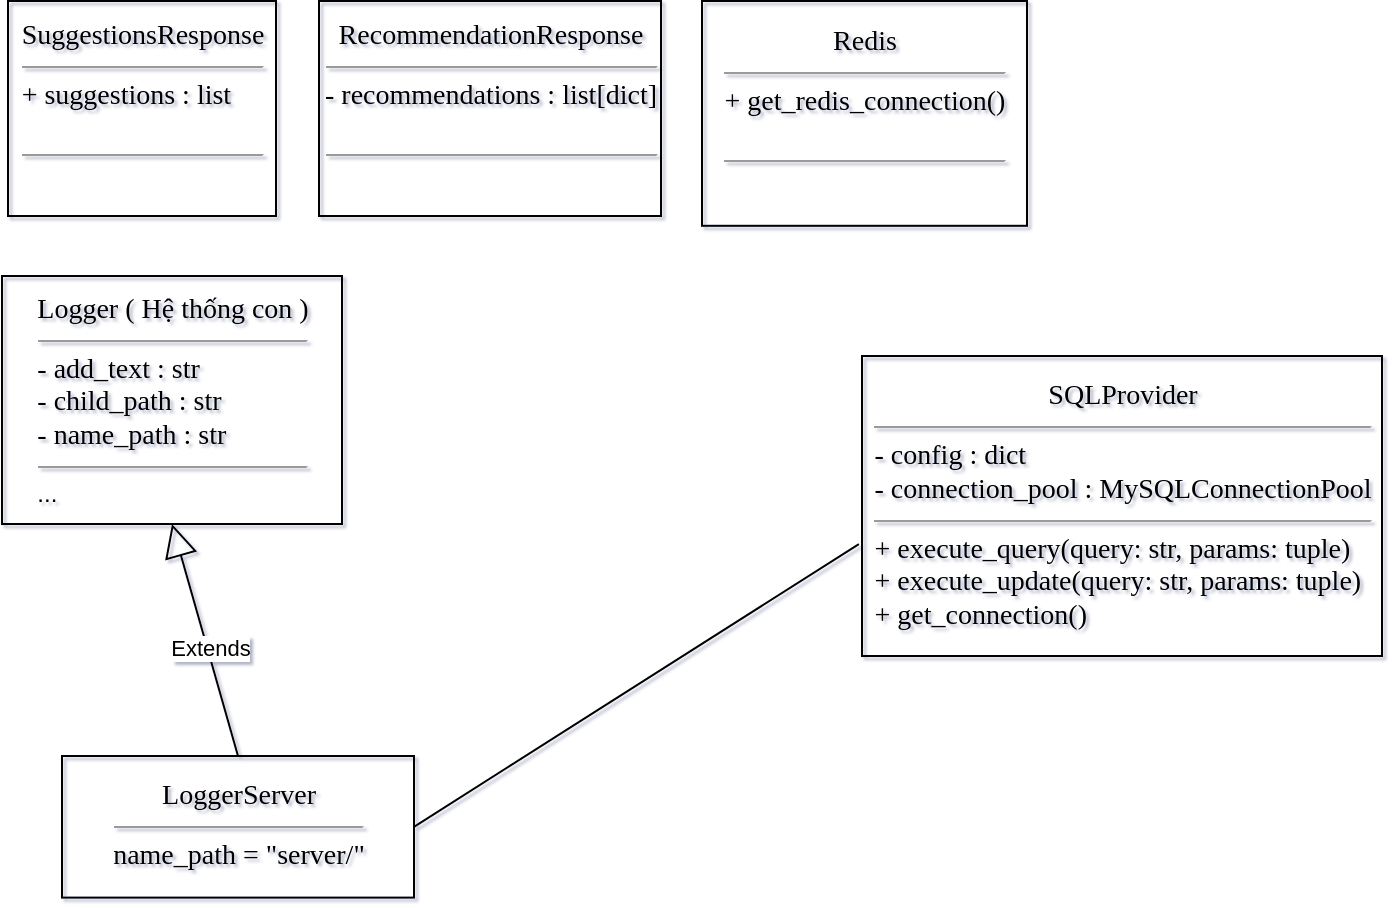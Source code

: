 <mxfile>
    <diagram id="Uhx6BRqsGX-gBQP1plMp" name="Page-1">
        <mxGraphModel dx="850" dy="1683" grid="1" gridSize="10" guides="1" tooltips="1" connect="1" arrows="1" fold="1" page="1" pageScale="1" pageWidth="850" pageHeight="1100" math="0" shadow="1">
            <root>
                <mxCell id="0"/>
                <mxCell id="1" parent="0"/>
                <mxCell id="node2" value="&lt;font style=&quot;font-size: 14.0px;&quot; face=&quot;Times New Roman,serif&quot; color=&quot;#000000&quot;&gt;RecommendationResponse&lt;/font&gt;&lt;hr size=&quot;1&quot;&gt;&lt;div style=&quot;text-align: left;&quot;&gt;&lt;font style=&quot;font-size: 14.0px;&quot; face=&quot;Times New Roman,serif&quot; color=&quot;#000000&quot;&gt;- recommendations : list[dict]&lt;/font&gt;&lt;/div&gt;&lt;br&gt;&lt;hr style=&quot;border-color: var(--border-color);&quot; size=&quot;1&quot;&gt;&lt;div style=&quot;border-color: var(--border-color);&quot;&gt;&lt;br&gt;&lt;/div&gt;" style="verticalAlign=middle;html=1;rounded=0;labelBackgroundColor=none;strokeColor=black;fillColor=none;strokeWidth=1;dashed=0;" parent="1" vertex="1">
                    <mxGeometry x="168.5" y="-1057.5" width="171" height="107.5" as="geometry"/>
                </mxCell>
                <mxCell id="node3" value="&lt;font style=&quot;font-size: 14.0px;&quot; face=&quot;Times New Roman,serif&quot; color=&quot;#000000&quot;&gt;Redis&lt;/font&gt;&lt;hr size=&quot;1&quot;&gt;&lt;div style=&quot;text-align: left;&quot;&gt;&lt;font style=&quot;font-size: 14.0px;&quot; face=&quot;Times New Roman,serif&quot; color=&quot;#000000&quot;&gt;+ get_redis_connection()&lt;/font&gt;&lt;/div&gt;&lt;br&gt;&lt;hr style=&quot;border-color: var(--border-color);&quot; size=&quot;1&quot;&gt;&lt;div style=&quot;border-color: var(--border-color);&quot;&gt;&lt;br&gt;&lt;/div&gt;" style="verticalAlign=middle;html=1;rounded=0;labelBackgroundColor=none;strokeColor=black;fillColor=none;strokeWidth=1;dashed=0;" parent="1" vertex="1">
                    <mxGeometry x="360" y="-1057.5" width="162.5" height="112.4" as="geometry"/>
                </mxCell>
                <mxCell id="node4" value="&lt;font style=&quot;font-size: 14.0px;&quot; face=&quot;Times New Roman,serif&quot; color=&quot;#000000&quot;&gt;SQLProvider&lt;/font&gt;&lt;hr size=&quot;1&quot;&gt;&lt;div&gt;&lt;div style=&quot;text-align: left;&quot;&gt;&lt;span style=&quot;font-size: 14px; font-family: &amp;quot;Times New Roman&amp;quot;, serif; background-color: initial;&quot;&gt;- config : dict&lt;/span&gt;&lt;/div&gt;&lt;font style=&quot;font-size: 14.0px;&quot; face=&quot;Times New Roman,serif&quot; color=&quot;#000000&quot;&gt;&lt;div style=&quot;text-align: left;&quot;&gt;&lt;span style=&quot;background-color: initial;&quot;&gt;- connection_pool : MySQLConnectionPool&lt;/span&gt;&lt;/div&gt;&lt;/font&gt;&lt;/div&gt;&lt;hr size=&quot;1&quot;&gt;&lt;div&gt;&lt;div style=&quot;text-align: left;&quot;&gt;&lt;span style=&quot;font-size: 14px; font-family: &amp;quot;Times New Roman&amp;quot;, serif; background-color: initial;&quot;&gt;+ execute_query(query: str, params: tuple)&lt;/span&gt;&lt;/div&gt;&lt;font style=&quot;font-size: 14.0px;&quot; face=&quot;Times New Roman,serif&quot; color=&quot;#000000&quot;&gt;&lt;div style=&quot;text-align: left;&quot;&gt;&lt;span style=&quot;background-color: initial;&quot;&gt;+ execute_update(query: str, params: tuple)&lt;/span&gt;&lt;/div&gt;&lt;div style=&quot;text-align: left;&quot;&gt;&lt;span style=&quot;background-color: initial;&quot;&gt;+ get_connection()&lt;/span&gt;&lt;/div&gt;&lt;/font&gt;&lt;/div&gt;" style="verticalAlign=middle;html=1;rounded=0;labelBackgroundColor=none;strokeColor=black;fillColor=none;strokeWidth=1;dashed=0;" parent="1" vertex="1">
                    <mxGeometry x="440" y="-880" width="260" height="150" as="geometry"/>
                </mxCell>
                <mxCell id="node5" value="&lt;font style=&quot;font-size: 14.0px;&quot; face=&quot;Times New Roman,serif&quot; color=&quot;#000000&quot;&gt;SuggestionsResponse&lt;/font&gt;&lt;hr size=&quot;1&quot;&gt;&lt;div style=&quot;text-align: left;&quot;&gt;&lt;font style=&quot;font-size: 14.0px;&quot; face=&quot;Times New Roman,serif&quot; color=&quot;#000000&quot;&gt;+ suggestions : list&lt;/font&gt;&lt;/div&gt;&lt;br&gt;&lt;hr style=&quot;border-color: var(--border-color);&quot; size=&quot;1&quot;&gt;&lt;div style=&quot;border-color: var(--border-color);&quot;&gt;&lt;br&gt;&lt;/div&gt;" style="verticalAlign=middle;html=1;rounded=0;labelBackgroundColor=none;strokeColor=black;fillColor=none;strokeWidth=1;dashed=0;" parent="1" vertex="1">
                    <mxGeometry x="13" y="-1057.5" width="134" height="107.5" as="geometry"/>
                </mxCell>
                <mxCell id="-jARN59oE0KWWD5uEPNr-1" style="edgeStyle=none;curved=1;rounded=0;orthogonalLoop=1;jettySize=auto;html=1;exitX=0.5;exitY=0;exitDx=0;exitDy=0;entryX=0.5;entryY=1;entryDx=0;entryDy=0;fontFamily=Architects Daughter;fontSource=https://fonts.googleapis.com/css?family=Architects+Daughter;fontSize=16;startSize=14;endArrow=block;endSize=14;sourcePerimeterSpacing=8;targetPerimeterSpacing=8;endFill=0;" parent="1" source="-jARN59oE0KWWD5uEPNr-3" target="-jARN59oE0KWWD5uEPNr-4" edge="1">
                    <mxGeometry relative="1" as="geometry"/>
                </mxCell>
                <mxCell id="-jARN59oE0KWWD5uEPNr-2" value="&lt;font face=&quot;Helvetica&quot;&gt;Extends&lt;/font&gt;" style="edgeLabel;html=1;align=center;verticalAlign=middle;resizable=0;points=[];fontSize=11;fontFamily=Architects Daughter;fontSource=https://fonts.googleapis.com/css?family=Architects+Daughter;" parent="-jARN59oE0KWWD5uEPNr-1" vertex="1" connectable="0">
                    <mxGeometry x="-0.074" y="-1" relative="1" as="geometry">
                        <mxPoint as="offset"/>
                    </mxGeometry>
                </mxCell>
                <mxCell id="2" style="edgeStyle=none;curved=1;rounded=0;orthogonalLoop=1;jettySize=auto;html=1;exitX=1;exitY=0.5;exitDx=0;exitDy=0;entryX=-0.006;entryY=0.627;entryDx=0;entryDy=0;entryPerimeter=0;endArrow=none;startSize=14;endSize=14;sourcePerimeterSpacing=8;targetPerimeterSpacing=8;endFill=0;" parent="1" source="-jARN59oE0KWWD5uEPNr-3" target="node4" edge="1">
                    <mxGeometry relative="1" as="geometry"/>
                </mxCell>
                <mxCell id="-jARN59oE0KWWD5uEPNr-3" value="&lt;font style=&quot;font-size: 14.0px;&quot; face=&quot;Times New Roman,serif&quot; color=&quot;#000000&quot;&gt;LoggerServer&lt;/font&gt;&lt;hr size=&quot;1&quot;&gt;&lt;div&gt;&lt;font style=&quot;font-size: 14.0px;&quot; face=&quot;Times New Roman,serif&quot; color=&quot;#000000&quot;&gt;name_path = &quot;server/&quot;&lt;/font&gt;&lt;/div&gt;" style="verticalAlign=middle;html=1;rounded=0;labelBackgroundColor=none;strokeColor=black;fillColor=none;strokeWidth=1;dashed=0;" parent="1" vertex="1">
                    <mxGeometry x="40" y="-680" width="176" height="70.8" as="geometry"/>
                </mxCell>
                <mxCell id="-jARN59oE0KWWD5uEPNr-4" value="&lt;font style=&quot;border-color: var(--border-color); font-size: 14px;&quot; face=&quot;Times New Roman,serif&quot; color=&quot;#000000&quot;&gt;Logger ( Hệ thống con )&lt;/font&gt;&lt;hr style=&quot;border-color: var(--border-color);&quot; size=&quot;1&quot;&gt;&lt;div style=&quot;border-color: var(--border-color);&quot;&gt;&lt;div style=&quot;border-color: var(--border-color); text-align: left;&quot;&gt;&lt;span style=&quot;border-color: var(--border-color); font-size: 14px; font-family: &amp;quot;Times New Roman&amp;quot;, serif; background-color: initial;&quot;&gt;- add_text : str&lt;/span&gt;&lt;/div&gt;&lt;font style=&quot;border-color: var(--border-color); font-size: 14px;&quot; face=&quot;Times New Roman,serif&quot; color=&quot;#000000&quot;&gt;&lt;div style=&quot;border-color: var(--border-color); text-align: left;&quot;&gt;&lt;span style=&quot;border-color: var(--border-color); background-color: initial;&quot;&gt;- child_path : str&lt;/span&gt;&lt;/div&gt;&lt;div style=&quot;border-color: var(--border-color); text-align: left;&quot;&gt;&lt;span style=&quot;border-color: var(--border-color); background-color: initial;&quot;&gt;- name_path : str&lt;/span&gt;&lt;/div&gt;&lt;/font&gt;&lt;/div&gt;&lt;hr style=&quot;border-color: var(--border-color);&quot; size=&quot;1&quot;&gt;&lt;div style=&quot;border-color: var(--border-color);&quot;&gt;&lt;div style=&quot;border-color: var(--border-color); text-align: left;&quot;&gt;...&lt;/div&gt;&lt;/div&gt;" style="verticalAlign=middle;html=1;rounded=0;labelBackgroundColor=none;strokeColor=black;fillColor=none;strokeWidth=1;dashed=0;" parent="1" vertex="1">
                    <mxGeometry x="10" y="-920" width="170" height="124" as="geometry"/>
                </mxCell>
            </root>
        </mxGraphModel>
    </diagram>
</mxfile>